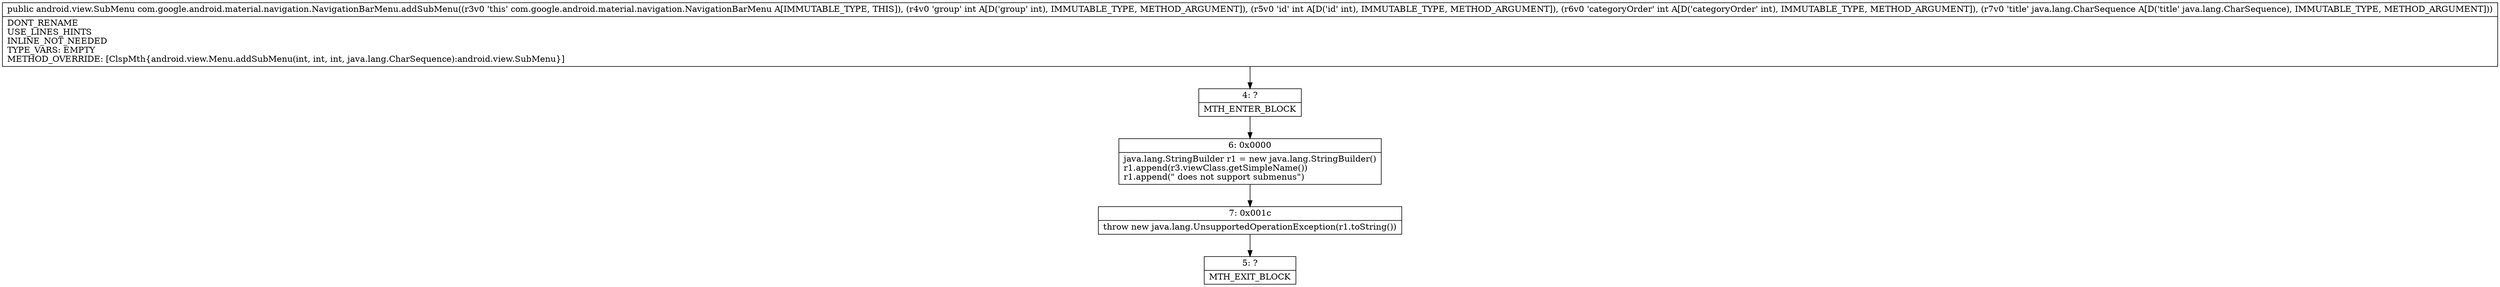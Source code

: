 digraph "CFG forcom.google.android.material.navigation.NavigationBarMenu.addSubMenu(IIILjava\/lang\/CharSequence;)Landroid\/view\/SubMenu;" {
Node_4 [shape=record,label="{4\:\ ?|MTH_ENTER_BLOCK\l}"];
Node_6 [shape=record,label="{6\:\ 0x0000|java.lang.StringBuilder r1 = new java.lang.StringBuilder()\lr1.append(r3.viewClass.getSimpleName())\lr1.append(\" does not support submenus\")\l}"];
Node_7 [shape=record,label="{7\:\ 0x001c|throw new java.lang.UnsupportedOperationException(r1.toString())\l}"];
Node_5 [shape=record,label="{5\:\ ?|MTH_EXIT_BLOCK\l}"];
MethodNode[shape=record,label="{public android.view.SubMenu com.google.android.material.navigation.NavigationBarMenu.addSubMenu((r3v0 'this' com.google.android.material.navigation.NavigationBarMenu A[IMMUTABLE_TYPE, THIS]), (r4v0 'group' int A[D('group' int), IMMUTABLE_TYPE, METHOD_ARGUMENT]), (r5v0 'id' int A[D('id' int), IMMUTABLE_TYPE, METHOD_ARGUMENT]), (r6v0 'categoryOrder' int A[D('categoryOrder' int), IMMUTABLE_TYPE, METHOD_ARGUMENT]), (r7v0 'title' java.lang.CharSequence A[D('title' java.lang.CharSequence), IMMUTABLE_TYPE, METHOD_ARGUMENT]))  | DONT_RENAME\lUSE_LINES_HINTS\lINLINE_NOT_NEEDED\lTYPE_VARS: EMPTY\lMETHOD_OVERRIDE: [ClspMth\{android.view.Menu.addSubMenu(int, int, int, java.lang.CharSequence):android.view.SubMenu\}]\l}"];
MethodNode -> Node_4;Node_4 -> Node_6;
Node_6 -> Node_7;
Node_7 -> Node_5;
}

